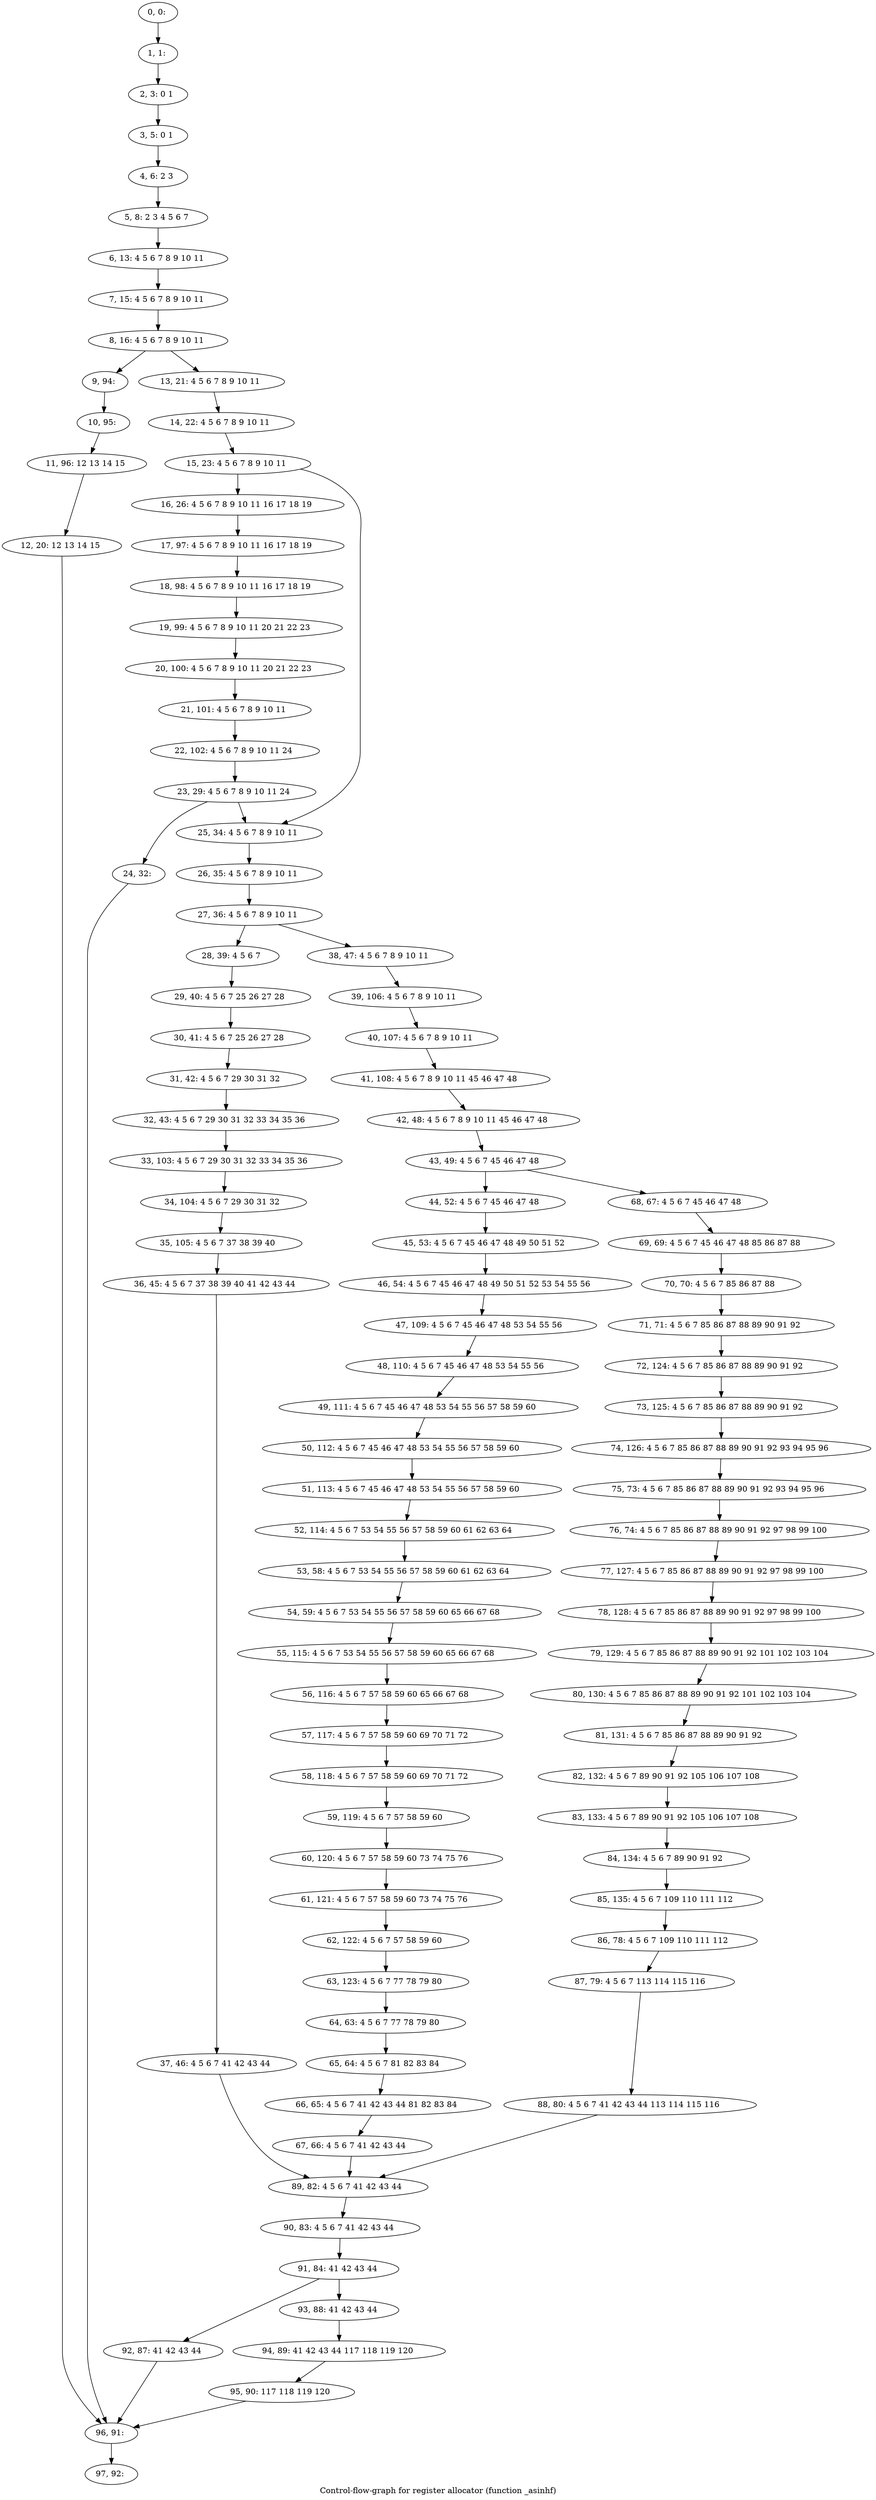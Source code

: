 digraph G {
graph [label="Control-flow-graph for register allocator (function _asinhf)"]
0[label="0, 0: "];
1[label="1, 1: "];
2[label="2, 3: 0 1 "];
3[label="3, 5: 0 1 "];
4[label="4, 6: 2 3 "];
5[label="5, 8: 2 3 4 5 6 7 "];
6[label="6, 13: 4 5 6 7 8 9 10 11 "];
7[label="7, 15: 4 5 6 7 8 9 10 11 "];
8[label="8, 16: 4 5 6 7 8 9 10 11 "];
9[label="9, 94: "];
10[label="10, 95: "];
11[label="11, 96: 12 13 14 15 "];
12[label="12, 20: 12 13 14 15 "];
13[label="13, 21: 4 5 6 7 8 9 10 11 "];
14[label="14, 22: 4 5 6 7 8 9 10 11 "];
15[label="15, 23: 4 5 6 7 8 9 10 11 "];
16[label="16, 26: 4 5 6 7 8 9 10 11 16 17 18 19 "];
17[label="17, 97: 4 5 6 7 8 9 10 11 16 17 18 19 "];
18[label="18, 98: 4 5 6 7 8 9 10 11 16 17 18 19 "];
19[label="19, 99: 4 5 6 7 8 9 10 11 20 21 22 23 "];
20[label="20, 100: 4 5 6 7 8 9 10 11 20 21 22 23 "];
21[label="21, 101: 4 5 6 7 8 9 10 11 "];
22[label="22, 102: 4 5 6 7 8 9 10 11 24 "];
23[label="23, 29: 4 5 6 7 8 9 10 11 24 "];
24[label="24, 32: "];
25[label="25, 34: 4 5 6 7 8 9 10 11 "];
26[label="26, 35: 4 5 6 7 8 9 10 11 "];
27[label="27, 36: 4 5 6 7 8 9 10 11 "];
28[label="28, 39: 4 5 6 7 "];
29[label="29, 40: 4 5 6 7 25 26 27 28 "];
30[label="30, 41: 4 5 6 7 25 26 27 28 "];
31[label="31, 42: 4 5 6 7 29 30 31 32 "];
32[label="32, 43: 4 5 6 7 29 30 31 32 33 34 35 36 "];
33[label="33, 103: 4 5 6 7 29 30 31 32 33 34 35 36 "];
34[label="34, 104: 4 5 6 7 29 30 31 32 "];
35[label="35, 105: 4 5 6 7 37 38 39 40 "];
36[label="36, 45: 4 5 6 7 37 38 39 40 41 42 43 44 "];
37[label="37, 46: 4 5 6 7 41 42 43 44 "];
38[label="38, 47: 4 5 6 7 8 9 10 11 "];
39[label="39, 106: 4 5 6 7 8 9 10 11 "];
40[label="40, 107: 4 5 6 7 8 9 10 11 "];
41[label="41, 108: 4 5 6 7 8 9 10 11 45 46 47 48 "];
42[label="42, 48: 4 5 6 7 8 9 10 11 45 46 47 48 "];
43[label="43, 49: 4 5 6 7 45 46 47 48 "];
44[label="44, 52: 4 5 6 7 45 46 47 48 "];
45[label="45, 53: 4 5 6 7 45 46 47 48 49 50 51 52 "];
46[label="46, 54: 4 5 6 7 45 46 47 48 49 50 51 52 53 54 55 56 "];
47[label="47, 109: 4 5 6 7 45 46 47 48 53 54 55 56 "];
48[label="48, 110: 4 5 6 7 45 46 47 48 53 54 55 56 "];
49[label="49, 111: 4 5 6 7 45 46 47 48 53 54 55 56 57 58 59 60 "];
50[label="50, 112: 4 5 6 7 45 46 47 48 53 54 55 56 57 58 59 60 "];
51[label="51, 113: 4 5 6 7 45 46 47 48 53 54 55 56 57 58 59 60 "];
52[label="52, 114: 4 5 6 7 53 54 55 56 57 58 59 60 61 62 63 64 "];
53[label="53, 58: 4 5 6 7 53 54 55 56 57 58 59 60 61 62 63 64 "];
54[label="54, 59: 4 5 6 7 53 54 55 56 57 58 59 60 65 66 67 68 "];
55[label="55, 115: 4 5 6 7 53 54 55 56 57 58 59 60 65 66 67 68 "];
56[label="56, 116: 4 5 6 7 57 58 59 60 65 66 67 68 "];
57[label="57, 117: 4 5 6 7 57 58 59 60 69 70 71 72 "];
58[label="58, 118: 4 5 6 7 57 58 59 60 69 70 71 72 "];
59[label="59, 119: 4 5 6 7 57 58 59 60 "];
60[label="60, 120: 4 5 6 7 57 58 59 60 73 74 75 76 "];
61[label="61, 121: 4 5 6 7 57 58 59 60 73 74 75 76 "];
62[label="62, 122: 4 5 6 7 57 58 59 60 "];
63[label="63, 123: 4 5 6 7 77 78 79 80 "];
64[label="64, 63: 4 5 6 7 77 78 79 80 "];
65[label="65, 64: 4 5 6 7 81 82 83 84 "];
66[label="66, 65: 4 5 6 7 41 42 43 44 81 82 83 84 "];
67[label="67, 66: 4 5 6 7 41 42 43 44 "];
68[label="68, 67: 4 5 6 7 45 46 47 48 "];
69[label="69, 69: 4 5 6 7 45 46 47 48 85 86 87 88 "];
70[label="70, 70: 4 5 6 7 85 86 87 88 "];
71[label="71, 71: 4 5 6 7 85 86 87 88 89 90 91 92 "];
72[label="72, 124: 4 5 6 7 85 86 87 88 89 90 91 92 "];
73[label="73, 125: 4 5 6 7 85 86 87 88 89 90 91 92 "];
74[label="74, 126: 4 5 6 7 85 86 87 88 89 90 91 92 93 94 95 96 "];
75[label="75, 73: 4 5 6 7 85 86 87 88 89 90 91 92 93 94 95 96 "];
76[label="76, 74: 4 5 6 7 85 86 87 88 89 90 91 92 97 98 99 100 "];
77[label="77, 127: 4 5 6 7 85 86 87 88 89 90 91 92 97 98 99 100 "];
78[label="78, 128: 4 5 6 7 85 86 87 88 89 90 91 92 97 98 99 100 "];
79[label="79, 129: 4 5 6 7 85 86 87 88 89 90 91 92 101 102 103 104 "];
80[label="80, 130: 4 5 6 7 85 86 87 88 89 90 91 92 101 102 103 104 "];
81[label="81, 131: 4 5 6 7 85 86 87 88 89 90 91 92 "];
82[label="82, 132: 4 5 6 7 89 90 91 92 105 106 107 108 "];
83[label="83, 133: 4 5 6 7 89 90 91 92 105 106 107 108 "];
84[label="84, 134: 4 5 6 7 89 90 91 92 "];
85[label="85, 135: 4 5 6 7 109 110 111 112 "];
86[label="86, 78: 4 5 6 7 109 110 111 112 "];
87[label="87, 79: 4 5 6 7 113 114 115 116 "];
88[label="88, 80: 4 5 6 7 41 42 43 44 113 114 115 116 "];
89[label="89, 82: 4 5 6 7 41 42 43 44 "];
90[label="90, 83: 4 5 6 7 41 42 43 44 "];
91[label="91, 84: 41 42 43 44 "];
92[label="92, 87: 41 42 43 44 "];
93[label="93, 88: 41 42 43 44 "];
94[label="94, 89: 41 42 43 44 117 118 119 120 "];
95[label="95, 90: 117 118 119 120 "];
96[label="96, 91: "];
97[label="97, 92: "];
0->1 ;
1->2 ;
2->3 ;
3->4 ;
4->5 ;
5->6 ;
6->7 ;
7->8 ;
8->9 ;
8->13 ;
9->10 ;
10->11 ;
11->12 ;
12->96 ;
13->14 ;
14->15 ;
15->16 ;
15->25 ;
16->17 ;
17->18 ;
18->19 ;
19->20 ;
20->21 ;
21->22 ;
22->23 ;
23->24 ;
23->25 ;
24->96 ;
25->26 ;
26->27 ;
27->28 ;
27->38 ;
28->29 ;
29->30 ;
30->31 ;
31->32 ;
32->33 ;
33->34 ;
34->35 ;
35->36 ;
36->37 ;
37->89 ;
38->39 ;
39->40 ;
40->41 ;
41->42 ;
42->43 ;
43->44 ;
43->68 ;
44->45 ;
45->46 ;
46->47 ;
47->48 ;
48->49 ;
49->50 ;
50->51 ;
51->52 ;
52->53 ;
53->54 ;
54->55 ;
55->56 ;
56->57 ;
57->58 ;
58->59 ;
59->60 ;
60->61 ;
61->62 ;
62->63 ;
63->64 ;
64->65 ;
65->66 ;
66->67 ;
67->89 ;
68->69 ;
69->70 ;
70->71 ;
71->72 ;
72->73 ;
73->74 ;
74->75 ;
75->76 ;
76->77 ;
77->78 ;
78->79 ;
79->80 ;
80->81 ;
81->82 ;
82->83 ;
83->84 ;
84->85 ;
85->86 ;
86->87 ;
87->88 ;
88->89 ;
89->90 ;
90->91 ;
91->92 ;
91->93 ;
92->96 ;
93->94 ;
94->95 ;
95->96 ;
96->97 ;
}
